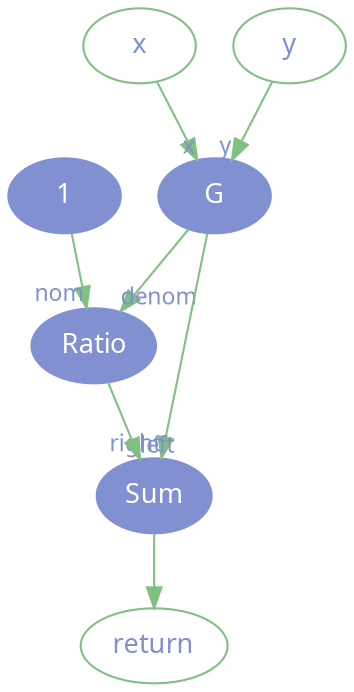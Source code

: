 digraph F {
	node [style=filled,color="#8090d0",fontsize=13,fontname="go",fontcolor="white"];
	edge [labelfontname="go",labelfontsize=11,labelfontcolor="#8090d0",color="#80c080"];
	//
	x [shape=ellipse,style="",fontcolor="#8090d0",color="#80c080"];
	y [shape=ellipse,style="",fontcolor="#8090d0",color="#80c080"];
	return [shape=ellipse,style="",fontcolor="#8090d0",color="#80c080"];
	//
	{ rank = same; x; y; }
	{ rank = source; x; y; }
	{ rank = sink; return; }
	//
	g -> ratio [headlabel="denom"];
	lit_1 -> ratio [headlabel="nom"];
	ratio -> sum [headlabel="left"];
	g -> sum [headlabel="right"];
	//
	g [label="G"];
	lit_1 [label="1"];
	ratio [label="Ratio"];
	sum [label="Sum"];
	//
	x -> g [headlabel="x"];
	y -> g [headlabel="y"];
	sum -> return;
}
